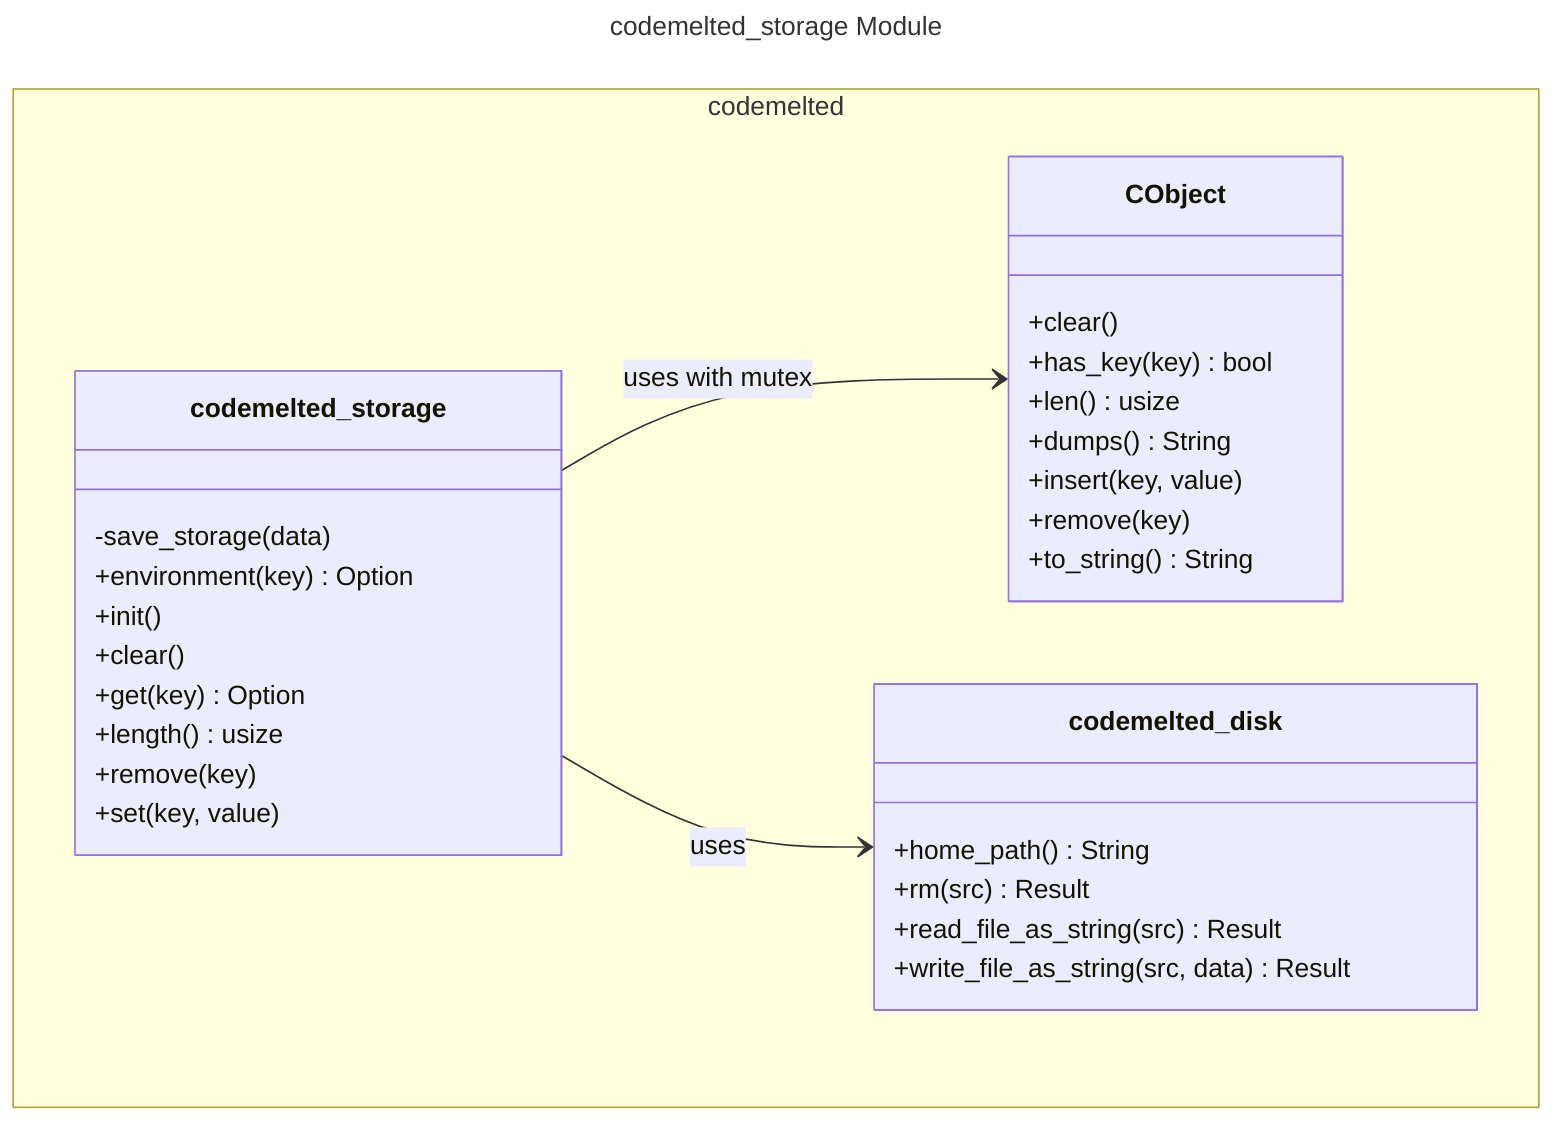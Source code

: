 ---
title: codemelted_storage Module
---
classDiagram
  namespace codemelted {
    class codemelted_storage {
      -save_storage(data)
      +environment(key) Option
      +init()
      +clear()
      +get(key) Option
      +length() usize
      +remove(key)
      +set(key, value)
    }

    class CObject {
      +clear()
      +has_key(key) bool
      +len() usize
      +dumps() String
      +insert(key, value)
      +remove(key)
      +to_string() String
    }

    class codemelted_disk {
      +home_path() String
      +rm(src) Result
      +read_file_as_string(src) Result
      +write_file_as_string(src, data) Result
    }
  }
  codemelted_storage --> CObject : uses with mutex
  codemelted_storage --> codemelted_disk : uses